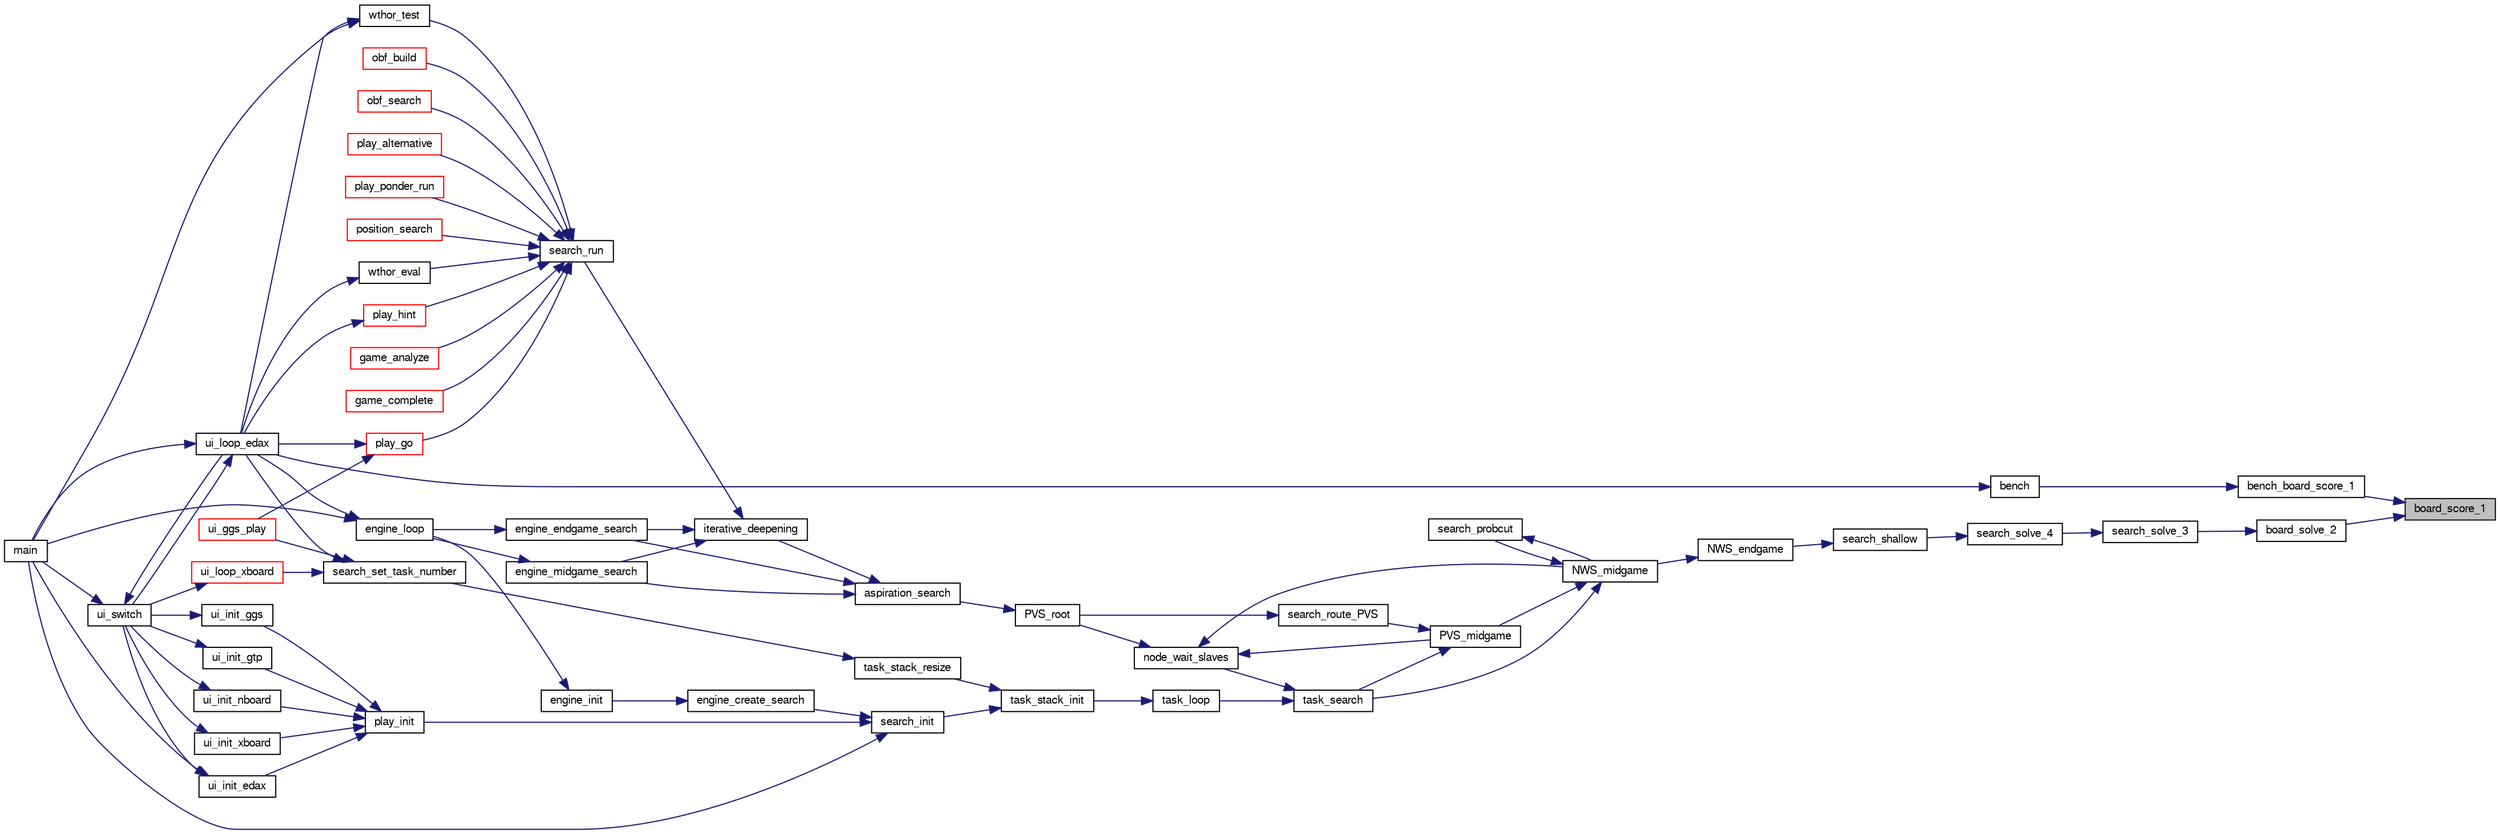 digraph "board_score_1"
{
 // LATEX_PDF_SIZE
  bgcolor="transparent";
  edge [fontname="FreeSans",fontsize="10",labelfontname="FreeSans",labelfontsize="10"];
  node [fontname="FreeSans",fontsize="10",shape=record];
  rankdir="RL";
  Node1 [label="board_score_1",height=0.2,width=0.4,color="black", fillcolor="grey75", style="filled", fontcolor="black",tooltip="Get the final score."];
  Node1 -> Node2 [dir="back",color="midnightblue",fontsize="10",style="solid",fontname="FreeSans"];
  Node2 [label="bench_board_score_1",height=0.2,width=0.4,color="black",URL="$bench_8c.html#af083b4bac4877c424813ee48b2fb1df0",tooltip=" "];
  Node2 -> Node3 [dir="back",color="midnightblue",fontsize="10",style="solid",fontname="FreeSans"];
  Node3 [label="bench",height=0.2,width=0.4,color="black",URL="$bench_8c.html#a17c52ed0f7cf117ab83d29f1d6df3c50",tooltip="perform various performance tests."];
  Node3 -> Node4 [dir="back",color="midnightblue",fontsize="10",style="solid",fontname="FreeSans"];
  Node4 [label="ui_loop_edax",height=0.2,width=0.4,color="black",URL="$edax_8c.html#a2354b96c7688bae32bedb6203d672f50",tooltip="Loop event."];
  Node4 -> Node5 [dir="back",color="midnightblue",fontsize="10",style="solid",fontname="FreeSans"];
  Node5 [label="main",height=0.2,width=0.4,color="black",URL="$main_8c.html#a3c04138a5bfe5d72780bb7e82a18e627",tooltip="edax main function."];
  Node4 -> Node6 [dir="back",color="midnightblue",fontsize="10",style="solid",fontname="FreeSans"];
  Node6 [label="ui_switch",height=0.2,width=0.4,color="black",URL="$ui_8c.html#a4234d6b0fd690186ef0ec2fc2eba2d4d",tooltip="Switch between different User Interface."];
  Node6 -> Node5 [dir="back",color="midnightblue",fontsize="10",style="solid",fontname="FreeSans"];
  Node6 -> Node4 [dir="back",color="midnightblue",fontsize="10",style="solid",fontname="FreeSans"];
  Node1 -> Node7 [dir="back",color="midnightblue",fontsize="10",style="solid",fontname="FreeSans"];
  Node7 [label="board_solve_2",height=0.2,width=0.4,color="black",URL="$endgame_8c.html#a194973a7ef0664b9f89b6dbcb6a5d764",tooltip="Get the final score."];
  Node7 -> Node8 [dir="back",color="midnightblue",fontsize="10",style="solid",fontname="FreeSans"];
  Node8 [label="search_solve_3",height=0.2,width=0.4,color="black",URL="$endgame_8c.html#a08abe35bff2e17e6789d5263c22b5808",tooltip="Get the final score."];
  Node8 -> Node9 [dir="back",color="midnightblue",fontsize="10",style="solid",fontname="FreeSans"];
  Node9 [label="search_solve_4",height=0.2,width=0.4,color="black",URL="$endgame_8c.html#aff267e11d577b0aada13623ab8b2d870",tooltip="Get the final score."];
  Node9 -> Node10 [dir="back",color="midnightblue",fontsize="10",style="solid",fontname="FreeSans"];
  Node10 [label="search_shallow",height=0.2,width=0.4,color="black",URL="$endgame_8c.html#ac96f36afea5ad7a93d9f729e45bd75c7",tooltip="Evaluate a position using a shallow NWS."];
  Node10 -> Node11 [dir="back",color="midnightblue",fontsize="10",style="solid",fontname="FreeSans"];
  Node11 [label="NWS_endgame",height=0.2,width=0.4,color="black",URL="$endgame_8c.html#a3a2fd5b24cddcf17f9b29921bbf9ec57",tooltip="Evaluate an endgame position with a Null Window Search algorithm."];
  Node11 -> Node12 [dir="back",color="midnightblue",fontsize="10",style="solid",fontname="FreeSans"];
  Node12 [label="NWS_midgame",height=0.2,width=0.4,color="black",URL="$midgame_8c.html#a124e89d53abb00ee28a9f3135b5682dc",tooltip="Evaluate a midgame position with a Null Window Search algorithm."];
  Node12 -> Node13 [dir="back",color="midnightblue",fontsize="10",style="solid",fontname="FreeSans"];
  Node13 [label="PVS_midgame",height=0.2,width=0.4,color="black",URL="$midgame_8c.html#a356424012da8237d13afb64450c0fb33",tooltip="Evaluate a position with a deep Principal Variation Search algorithm."];
  Node13 -> Node14 [dir="back",color="midnightblue",fontsize="10",style="solid",fontname="FreeSans"];
  Node14 [label="search_route_PVS",height=0.2,width=0.4,color="black",URL="$root_8c.html#ab2e5830644a88819b823d90fd9878d4d",tooltip="Reroute the PVS between midgame,endgame or terminal PVS."];
  Node14 -> Node15 [dir="back",color="midnightblue",fontsize="10",style="solid",fontname="FreeSans"];
  Node15 [label="PVS_root",height=0.2,width=0.4,color="black",URL="$root_8c.html#a1367650ce57b9632f862da187074edb7",tooltip="Principal Variation Search algorithm at the root of the tree."];
  Node15 -> Node16 [dir="back",color="midnightblue",fontsize="10",style="solid",fontname="FreeSans"];
  Node16 [label="aspiration_search",height=0.2,width=0.4,color="black",URL="$root_8c.html#ad7e7acc5e26be0248b45eff34678ee3b",tooltip="Aspiration window."];
  Node16 -> Node17 [dir="back",color="midnightblue",fontsize="10",style="solid",fontname="FreeSans"];
  Node17 [label="engine_endgame_search",height=0.2,width=0.4,color="black",URL="$cassio_8c.html#a59118e647ced4f05560b431b30ad73b9",tooltip="Endgame search."];
  Node17 -> Node18 [dir="back",color="midnightblue",fontsize="10",style="solid",fontname="FreeSans"];
  Node18 [label="engine_loop",height=0.2,width=0.4,color="black",URL="$cassio_8c.html#a3c5b977358cdb105de103ac2c2829f01",tooltip="Loop event."];
  Node18 -> Node5 [dir="back",color="midnightblue",fontsize="10",style="solid",fontname="FreeSans"];
  Node18 -> Node4 [dir="back",color="midnightblue",fontsize="10",style="solid",fontname="FreeSans"];
  Node16 -> Node19 [dir="back",color="midnightblue",fontsize="10",style="solid",fontname="FreeSans"];
  Node19 [label="engine_midgame_search",height=0.2,width=0.4,color="black",URL="$cassio_8c.html#a71ebe2bfb187238a48c94edd82cb3024",tooltip="Midgame search."];
  Node19 -> Node18 [dir="back",color="midnightblue",fontsize="10",style="solid",fontname="FreeSans"];
  Node16 -> Node20 [dir="back",color="midnightblue",fontsize="10",style="solid",fontname="FreeSans"];
  Node20 [label="iterative_deepening",height=0.2,width=0.4,color="black",URL="$root_8c.html#a0e77250a21e5f5d70917a5356c22f5f3",tooltip="Iterative deepening."];
  Node20 -> Node17 [dir="back",color="midnightblue",fontsize="10",style="solid",fontname="FreeSans"];
  Node20 -> Node19 [dir="back",color="midnightblue",fontsize="10",style="solid",fontname="FreeSans"];
  Node20 -> Node21 [dir="back",color="midnightblue",fontsize="10",style="solid",fontname="FreeSans"];
  Node21 [label="search_run",height=0.2,width=0.4,color="black",URL="$root_8c.html#ae8b727693fc7a90e504bd8abec158c84",tooltip="Search the bestmove of a given board."];
  Node21 -> Node22 [dir="back",color="midnightblue",fontsize="10",style="solid",fontname="FreeSans"];
  Node22 [label="game_analyze",height=0.2,width=0.4,color="red",URL="$game_8c.html#a17775ff0efa3d8592bed935dedb31a45",tooltip="Analyze an endgame."];
  Node21 -> Node26 [dir="back",color="midnightblue",fontsize="10",style="solid",fontname="FreeSans"];
  Node26 [label="game_complete",height=0.2,width=0.4,color="red",URL="$game_8c.html#a2478745958cb21430866a4ea503274df",tooltip="Terminate an unfinished game."];
  Node21 -> Node28 [dir="back",color="midnightblue",fontsize="10",style="solid",fontname="FreeSans"];
  Node28 [label="obf_build",height=0.2,width=0.4,color="red",URL="$obftest_8c.html#a6ed0f135c4cf4021e18eb1a965a72bfa",tooltip="Build an OBF structure."];
  Node21 -> Node30 [dir="back",color="midnightblue",fontsize="10",style="solid",fontname="FreeSans"];
  Node30 [label="obf_search",height=0.2,width=0.4,color="red",URL="$obftest_8c.html#ab9783a5ca8dc9d2b69ed9ae61945bbfb",tooltip="Analyze an OBF structure."];
  Node21 -> Node33 [dir="back",color="midnightblue",fontsize="10",style="solid",fontname="FreeSans"];
  Node33 [label="play_alternative",height=0.2,width=0.4,color="red",URL="$play_8c.html#ab220e1e3acf69015cd2e2b32abbdbaae",tooltip="Seek for the best alternative move."];
  Node21 -> Node35 [dir="back",color="midnightblue",fontsize="10",style="solid",fontname="FreeSans"];
  Node35 [label="play_go",height=0.2,width=0.4,color="red",URL="$play_8c.html#aeba64a0b6660a04cff93da447da3f746",tooltip="Start thinking."];
  Node35 -> Node36 [dir="back",color="midnightblue",fontsize="10",style="solid",fontname="FreeSans"];
  Node36 [label="ui_ggs_play",height=0.2,width=0.4,color="red",URL="$ggs_8c.html#a55704d516945d0fc38a4aae02fca1bfe",tooltip="ui_ggs_play"];
  Node35 -> Node4 [dir="back",color="midnightblue",fontsize="10",style="solid",fontname="FreeSans"];
  Node21 -> Node45 [dir="back",color="midnightblue",fontsize="10",style="solid",fontname="FreeSans"];
  Node45 [label="play_hint",height=0.2,width=0.4,color="red",URL="$play_8c.html#a331a1824215c3c7be0241fe0e2d4da57",tooltip="Start thinking."];
  Node45 -> Node4 [dir="back",color="midnightblue",fontsize="10",style="solid",fontname="FreeSans"];
  Node21 -> Node46 [dir="back",color="midnightblue",fontsize="10",style="solid",fontname="FreeSans"];
  Node46 [label="play_ponder_run",height=0.2,width=0.4,color="red",URL="$play_8c.html#a6a826d8e8634b46e269daeed05de785c",tooltip="do ponderation."];
  Node21 -> Node50 [dir="back",color="midnightblue",fontsize="10",style="solid",fontname="FreeSans"];
  Node50 [label="position_search",height=0.2,width=0.4,color="red",URL="$book_8c.html#ad3b2686173649c214c8349e5e3da0aca",tooltip="Evaluate a position."];
  Node21 -> Node75 [dir="back",color="midnightblue",fontsize="10",style="solid",fontname="FreeSans"];
  Node75 [label="wthor_eval",height=0.2,width=0.4,color="black",URL="$base_8c.html#a86b72b1d7f3ee47ec62cbb618546ec70",tooltip="Test Eval with a wthor base."];
  Node75 -> Node4 [dir="back",color="midnightblue",fontsize="10",style="solid",fontname="FreeSans"];
  Node21 -> Node25 [dir="back",color="midnightblue",fontsize="10",style="solid",fontname="FreeSans"];
  Node25 [label="wthor_test",height=0.2,width=0.4,color="black",URL="$base_8c.html#acd4aaf9717e79148da6c763b1c022016",tooltip="Test Search with a wthor base."];
  Node25 -> Node5 [dir="back",color="midnightblue",fontsize="10",style="solid",fontname="FreeSans"];
  Node25 -> Node4 [dir="back",color="midnightblue",fontsize="10",style="solid",fontname="FreeSans"];
  Node13 -> Node76 [dir="back",color="midnightblue",fontsize="10",style="solid",fontname="FreeSans"];
  Node76 [label="task_search",height=0.2,width=0.4,color="black",URL="$ybwc_8c.html#aaa4fc1461e78cd5569318f9e19399e50",tooltip="A parallel search within a Task structure."];
  Node76 -> Node77 [dir="back",color="midnightblue",fontsize="10",style="solid",fontname="FreeSans"];
  Node77 [label="node_wait_slaves",height=0.2,width=0.4,color="black",URL="$ybwc_8c.html#a6cab65bf7dade2f8653a2e3276b89c78",tooltip="Wait for slaves termination."];
  Node77 -> Node12 [dir="back",color="midnightblue",fontsize="10",style="solid",fontname="FreeSans"];
  Node77 -> Node13 [dir="back",color="midnightblue",fontsize="10",style="solid",fontname="FreeSans"];
  Node77 -> Node15 [dir="back",color="midnightblue",fontsize="10",style="solid",fontname="FreeSans"];
  Node76 -> Node78 [dir="back",color="midnightblue",fontsize="10",style="solid",fontname="FreeSans"];
  Node78 [label="task_loop",height=0.2,width=0.4,color="black",URL="$ybwc_8c.html#a6b16943d9461c507b37a3228768e840d",tooltip="The main loop runned by a task."];
  Node78 -> Node79 [dir="back",color="midnightblue",fontsize="10",style="solid",fontname="FreeSans"];
  Node79 [label="task_stack_init",height=0.2,width=0.4,color="black",URL="$ybwc_8c.html#a9cb14f779a1d8a9e62b7f7acdbd0eebe",tooltip="Initialize the stack of tasks."];
  Node79 -> Node80 [dir="back",color="midnightblue",fontsize="10",style="solid",fontname="FreeSans"];
  Node80 [label="search_init",height=0.2,width=0.4,color="black",URL="$search_8c.html#a1b7d29da171f6927ea8212ee768f37c9",tooltip="Init the main search."];
  Node80 -> Node81 [dir="back",color="midnightblue",fontsize="10",style="solid",fontname="FreeSans"];
  Node81 [label="engine_create_search",height=0.2,width=0.4,color="black",URL="$cassio_8c.html#a11a5cdab7fa3b7498c05a4e9c24301ba",tooltip="Create engine search."];
  Node81 -> Node82 [dir="back",color="midnightblue",fontsize="10",style="solid",fontname="FreeSans"];
  Node82 [label="engine_init",height=0.2,width=0.4,color="black",URL="$cassio_8c.html#ab072fb80ef54455dae0b96a71d5ee845",tooltip="Create a new Othello engine."];
  Node82 -> Node18 [dir="back",color="midnightblue",fontsize="10",style="solid",fontname="FreeSans"];
  Node80 -> Node5 [dir="back",color="midnightblue",fontsize="10",style="solid",fontname="FreeSans"];
  Node80 -> Node83 [dir="back",color="midnightblue",fontsize="10",style="solid",fontname="FreeSans"];
  Node83 [label="play_init",height=0.2,width=0.4,color="black",URL="$play_8c.html#a6d31b5bcf034cd633bd2b93e634db42e",tooltip="Initialization."];
  Node83 -> Node59 [dir="back",color="midnightblue",fontsize="10",style="solid",fontname="FreeSans"];
  Node59 [label="ui_init_edax",height=0.2,width=0.4,color="black",URL="$edax_8c.html#a81c315385e722ec80548a441fb48f2d1",tooltip="initialize edax protocol."];
  Node59 -> Node5 [dir="back",color="midnightblue",fontsize="10",style="solid",fontname="FreeSans"];
  Node59 -> Node6 [dir="back",color="midnightblue",fontsize="10",style="solid",fontname="FreeSans"];
  Node83 -> Node60 [dir="back",color="midnightblue",fontsize="10",style="solid",fontname="FreeSans"];
  Node60 [label="ui_init_ggs",height=0.2,width=0.4,color="black",URL="$ggs_8c.html#aca24423d5b56d3910b76408a0f9712f7",tooltip="ui_init_ggs"];
  Node60 -> Node6 [dir="back",color="midnightblue",fontsize="10",style="solid",fontname="FreeSans"];
  Node83 -> Node61 [dir="back",color="midnightblue",fontsize="10",style="solid",fontname="FreeSans"];
  Node61 [label="ui_init_gtp",height=0.2,width=0.4,color="black",URL="$gtp_8c.html#a7b42dec8ff972c87d5daee524f7e1cc1",tooltip="initialize edax protocol"];
  Node61 -> Node6 [dir="back",color="midnightblue",fontsize="10",style="solid",fontname="FreeSans"];
  Node83 -> Node62 [dir="back",color="midnightblue",fontsize="10",style="solid",fontname="FreeSans"];
  Node62 [label="ui_init_nboard",height=0.2,width=0.4,color="black",URL="$nboard_8c.html#ab5139f1429f56d5e64bdd2172193d01f",tooltip="initialize edax protocol"];
  Node62 -> Node6 [dir="back",color="midnightblue",fontsize="10",style="solid",fontname="FreeSans"];
  Node83 -> Node63 [dir="back",color="midnightblue",fontsize="10",style="solid",fontname="FreeSans"];
  Node63 [label="ui_init_xboard",height=0.2,width=0.4,color="black",URL="$ui_8h.html#a5ec1cf7d2d607dd20072ae467b3c16e4",tooltip="initialize xboard protocol."];
  Node63 -> Node6 [dir="back",color="midnightblue",fontsize="10",style="solid",fontname="FreeSans"];
  Node79 -> Node84 [dir="back",color="midnightblue",fontsize="10",style="solid",fontname="FreeSans"];
  Node84 [label="task_stack_resize",height=0.2,width=0.4,color="black",URL="$ybwc_8c.html#a95a724079314f7b0fa62a0d83ad74541",tooltip="Resize the stack of tasks."];
  Node84 -> Node85 [dir="back",color="midnightblue",fontsize="10",style="solid",fontname="FreeSans"];
  Node85 [label="search_set_task_number",height=0.2,width=0.4,color="black",URL="$search_8c.html#a68cd7675b74d22fc78ce88467e02d6ab",tooltip="Change the number of task."];
  Node85 -> Node36 [dir="back",color="midnightblue",fontsize="10",style="solid",fontname="FreeSans"];
  Node85 -> Node4 [dir="back",color="midnightblue",fontsize="10",style="solid",fontname="FreeSans"];
  Node85 -> Node43 [dir="back",color="midnightblue",fontsize="10",style="solid",fontname="FreeSans"];
  Node43 [label="ui_loop_xboard",height=0.2,width=0.4,color="red",URL="$ui_8h.html#af80ec70d3d08eb4c17c84d3997aaba0f",tooltip="Loop event."];
  Node43 -> Node6 [dir="back",color="midnightblue",fontsize="10",style="solid",fontname="FreeSans"];
  Node12 -> Node86 [dir="back",color="midnightblue",fontsize="10",style="solid",fontname="FreeSans"];
  Node86 [label="search_probcut",height=0.2,width=0.4,color="black",URL="$midgame_8c.html#a232fed82bb28cdcc18d59d1cfecab0f1",tooltip="Probcut."];
  Node86 -> Node12 [dir="back",color="midnightblue",fontsize="10",style="solid",fontname="FreeSans"];
  Node12 -> Node76 [dir="back",color="midnightblue",fontsize="10",style="solid",fontname="FreeSans"];
}
